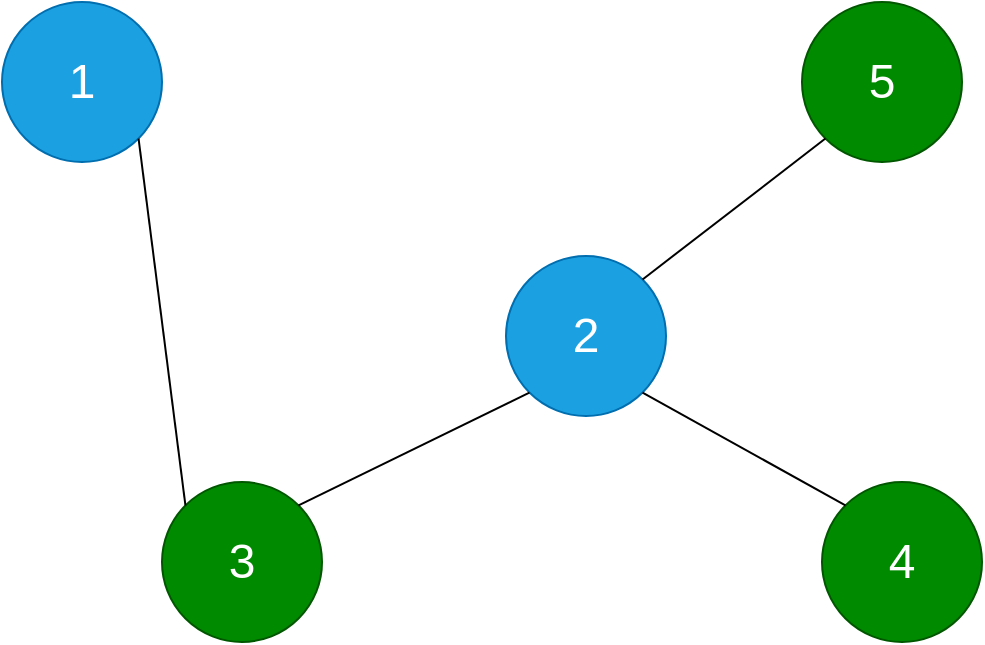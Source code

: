 <mxfile version="12.9.3" type="device"><diagram id="B_Wguepbu0Ur0NhhfApc" name="Page-1"><mxGraphModel dx="1422" dy="822" grid="1" gridSize="10" guides="1" tooltips="1" connect="1" arrows="1" fold="1" page="1" pageScale="1" pageWidth="583" pageHeight="413" math="0" shadow="0"><root><mxCell id="0"/><mxCell id="1" parent="0"/><mxCell id="taoTxjNocVVHDtri9U6I-1" value="1" style="ellipse;whiteSpace=wrap;html=1;aspect=fixed;fontSize=24;fillColor=#1ba1e2;strokeColor=#006EAF;fontColor=#ffffff;" vertex="1" parent="1"><mxGeometry x="40" y="40" width="80" height="80" as="geometry"/></mxCell><mxCell id="taoTxjNocVVHDtri9U6I-2" value="3" style="ellipse;whiteSpace=wrap;html=1;aspect=fixed;fontSize=24;fillColor=#008a00;strokeColor=#005700;fontColor=#ffffff;" vertex="1" parent="1"><mxGeometry x="120" y="280" width="80" height="80" as="geometry"/></mxCell><mxCell id="taoTxjNocVVHDtri9U6I-3" value="4" style="ellipse;whiteSpace=wrap;html=1;aspect=fixed;fontSize=24;fillColor=#008a00;strokeColor=#005700;fontColor=#ffffff;" vertex="1" parent="1"><mxGeometry x="450" y="280" width="80" height="80" as="geometry"/></mxCell><mxCell id="taoTxjNocVVHDtri9U6I-4" value="5" style="ellipse;whiteSpace=wrap;html=1;aspect=fixed;fontSize=24;fillColor=#008a00;strokeColor=#005700;fontColor=#ffffff;" vertex="1" parent="1"><mxGeometry x="440" y="40" width="80" height="80" as="geometry"/></mxCell><mxCell id="taoTxjNocVVHDtri9U6I-5" value="2" style="ellipse;whiteSpace=wrap;html=1;aspect=fixed;fontSize=24;fillColor=#1ba1e2;strokeColor=#006EAF;fontColor=#ffffff;" vertex="1" parent="1"><mxGeometry x="292" y="167" width="80" height="80" as="geometry"/></mxCell><mxCell id="taoTxjNocVVHDtri9U6I-7" value="" style="endArrow=none;html=1;entryX=1;entryY=1;entryDx=0;entryDy=0;exitX=0;exitY=0;exitDx=0;exitDy=0;" edge="1" parent="1" source="taoTxjNocVVHDtri9U6I-2" target="taoTxjNocVVHDtri9U6I-1"><mxGeometry width="50" height="50" relative="1" as="geometry"><mxPoint x="290" y="320" as="sourcePoint"/><mxPoint x="350" y="280" as="targetPoint"/></mxGeometry></mxCell><mxCell id="taoTxjNocVVHDtri9U6I-8" value="" style="endArrow=none;html=1;entryX=0;entryY=1;entryDx=0;entryDy=0;exitX=1;exitY=0;exitDx=0;exitDy=0;" edge="1" parent="1" source="taoTxjNocVVHDtri9U6I-2" target="taoTxjNocVVHDtri9U6I-5"><mxGeometry width="50" height="50" relative="1" as="geometry"><mxPoint x="230" y="320" as="sourcePoint"/><mxPoint x="280" y="270" as="targetPoint"/></mxGeometry></mxCell><mxCell id="taoTxjNocVVHDtri9U6I-9" value="" style="endArrow=none;html=1;entryX=1;entryY=1;entryDx=0;entryDy=0;exitX=0;exitY=0;exitDx=0;exitDy=0;" edge="1" parent="1" source="taoTxjNocVVHDtri9U6I-3" target="taoTxjNocVVHDtri9U6I-5"><mxGeometry width="50" height="50" relative="1" as="geometry"><mxPoint x="640" y="370" as="sourcePoint"/><mxPoint x="690" y="320" as="targetPoint"/></mxGeometry></mxCell><mxCell id="taoTxjNocVVHDtri9U6I-10" value="" style="endArrow=none;html=1;exitX=1;exitY=0;exitDx=0;exitDy=0;entryX=0;entryY=1;entryDx=0;entryDy=0;" edge="1" parent="1" source="taoTxjNocVVHDtri9U6I-5" target="taoTxjNocVVHDtri9U6I-4"><mxGeometry width="50" height="50" relative="1" as="geometry"><mxPoint x="480" y="230" as="sourcePoint"/><mxPoint x="530" y="180" as="targetPoint"/></mxGeometry></mxCell></root></mxGraphModel></diagram></mxfile>